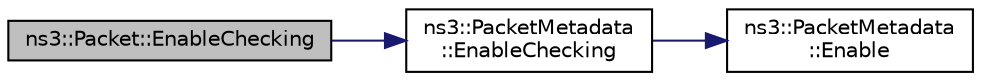 digraph "ns3::Packet::EnableChecking"
{
  edge [fontname="Helvetica",fontsize="10",labelfontname="Helvetica",labelfontsize="10"];
  node [fontname="Helvetica",fontsize="10",shape=record];
  rankdir="LR";
  Node1 [label="ns3::Packet::EnableChecking",height=0.2,width=0.4,color="black", fillcolor="grey75", style="filled", fontcolor="black"];
  Node1 -> Node2 [color="midnightblue",fontsize="10",style="solid"];
  Node2 [label="ns3::PacketMetadata\l::EnableChecking",height=0.2,width=0.4,color="black", fillcolor="white", style="filled",URL="$d1/db1/classns3_1_1PacketMetadata.html#a5bb19e2208a6a0573cdc79c3959ac6b4",tooltip="Enable the packet metadata checking. "];
  Node2 -> Node3 [color="midnightblue",fontsize="10",style="solid"];
  Node3 [label="ns3::PacketMetadata\l::Enable",height=0.2,width=0.4,color="black", fillcolor="white", style="filled",URL="$d1/db1/classns3_1_1PacketMetadata.html#addee67896039c1a356ee47698b04e953",tooltip="Enable the packet metadata. "];
}
